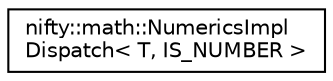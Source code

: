 digraph "Graphical Class Hierarchy"
{
  edge [fontname="Helvetica",fontsize="10",labelfontname="Helvetica",labelfontsize="10"];
  node [fontname="Helvetica",fontsize="10",shape=record];
  rankdir="LR";
  Node1 [label="nifty::math::NumericsImpl\lDispatch\< T, IS_NUMBER \>",height=0.2,width=0.4,color="black", fillcolor="white", style="filled",URL="$classnifty_1_1math_1_1NumericsImplDispatch.html"];
}
